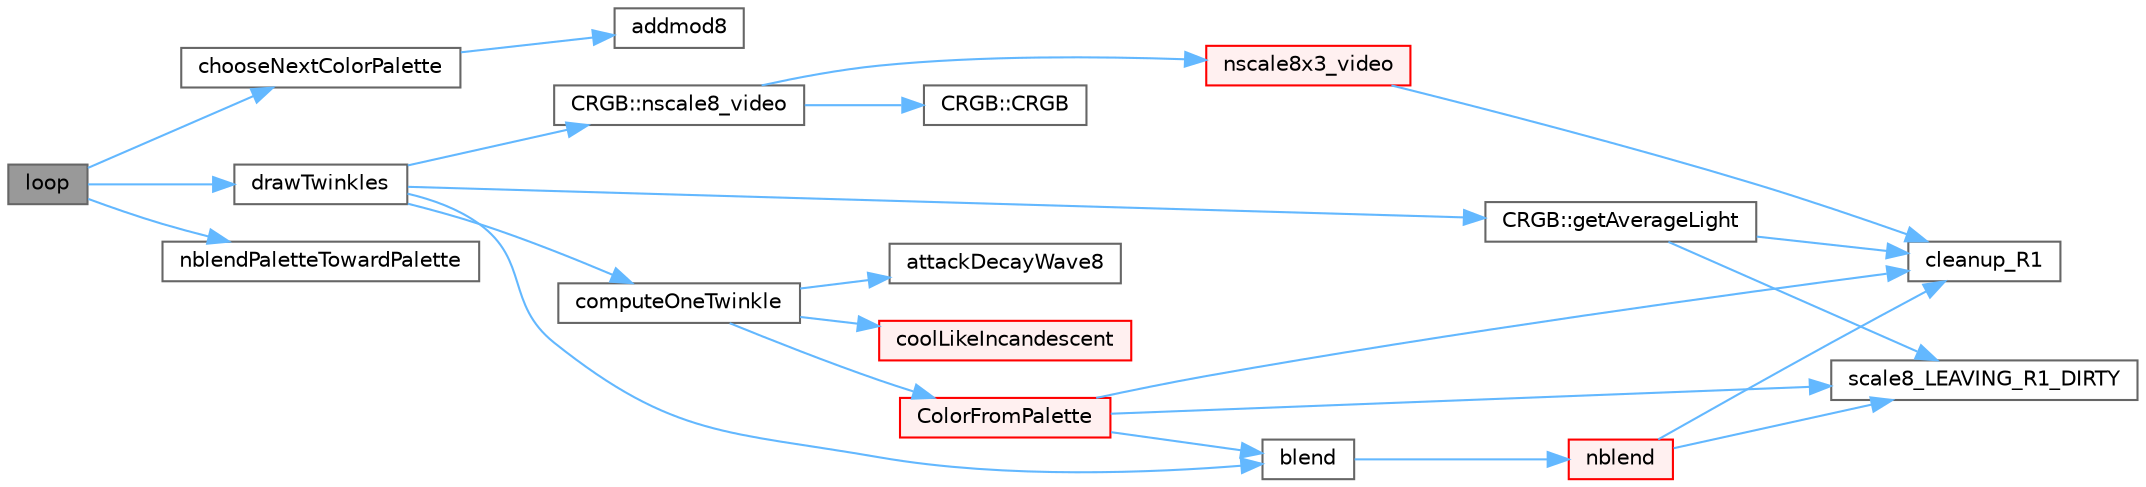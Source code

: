 digraph "loop"
{
 // LATEX_PDF_SIZE
  bgcolor="transparent";
  edge [fontname=Helvetica,fontsize=10,labelfontname=Helvetica,labelfontsize=10];
  node [fontname=Helvetica,fontsize=10,shape=box,height=0.2,width=0.4];
  rankdir="LR";
  Node1 [id="Node000001",label="loop",height=0.2,width=0.4,color="gray40", fillcolor="grey60", style="filled", fontcolor="black",tooltip=" "];
  Node1 -> Node2 [id="edge1_Node000001_Node000002",color="steelblue1",style="solid",tooltip=" "];
  Node2 [id="Node000002",label="chooseNextColorPalette",height=0.2,width=0.4,color="grey40", fillcolor="white", style="filled",URL="$d4/dd0/_twinkle_fox_8ino_a328f611f7913b54364ddd78e16fa818c.html#a328f611f7913b54364ddd78e16fa818c",tooltip=" "];
  Node2 -> Node3 [id="edge2_Node000002_Node000003",color="steelblue1",style="solid",tooltip=" "];
  Node3 [id="Node000003",label="addmod8",height=0.2,width=0.4,color="grey40", fillcolor="white", style="filled",URL="$d5/d98/group___math_ga2bcd51c47538dbc933999382e272a7a7.html#ga2bcd51c47538dbc933999382e272a7a7",tooltip="Add two numbers, and calculate the modulo of the sum and a third number, M."];
  Node1 -> Node4 [id="edge3_Node000001_Node000004",color="steelblue1",style="solid",tooltip=" "];
  Node4 [id="Node000004",label="drawTwinkles",height=0.2,width=0.4,color="grey40", fillcolor="white", style="filled",URL="$d4/dd0/_twinkle_fox_8ino_a6d0a3407d4b43c23c7bdd4aac9fc76fd.html#a6d0a3407d4b43c23c7bdd4aac9fc76fd",tooltip=" "];
  Node4 -> Node5 [id="edge4_Node000004_Node000005",color="steelblue1",style="solid",tooltip=" "];
  Node5 [id="Node000005",label="blend",height=0.2,width=0.4,color="grey40", fillcolor="white", style="filled",URL="$dc/db8/group___color_blends_ga4f06b4423f71f77346aaf5dabe7dd05c.html#ga4f06b4423f71f77346aaf5dabe7dd05c",tooltip="Computes a new color blended some fraction of the way between two other colors."];
  Node5 -> Node6 [id="edge5_Node000005_Node000006",color="steelblue1",style="solid",tooltip=" "];
  Node6 [id="Node000006",label="nblend",height=0.2,width=0.4,color="red", fillcolor="#FFF0F0", style="filled",URL="$dc/db8/group___color_blends_ga325120664a9c9b41abceee65303b0c4e.html#ga325120664a9c9b41abceee65303b0c4e",tooltip="Destructively modifies one color, blending in a given fraction of an overlay color."];
  Node6 -> Node8 [id="edge6_Node000006_Node000008",color="steelblue1",style="solid",tooltip=" "];
  Node8 [id="Node000008",label="cleanup_R1",height=0.2,width=0.4,color="grey40", fillcolor="white", style="filled",URL="$d0/da5/group___scaling_dirty_ga3fade00fb4cf5b937b973128198a7a79.html#ga3fade00fb4cf5b937b973128198a7a79",tooltip="Clean up the r1 register after a series of *LEAVING_R1_DIRTY calls."];
  Node6 -> Node9 [id="edge7_Node000006_Node000009",color="steelblue1",style="solid",tooltip=" "];
  Node9 [id="Node000009",label="scale8_LEAVING_R1_DIRTY",height=0.2,width=0.4,color="grey40", fillcolor="white", style="filled",URL="$d0/da5/group___scaling_dirty_ga7386235cada3aca429b189681d2ec56d.html#ga7386235cada3aca429b189681d2ec56d",tooltip="This version of scale8() does not clean up the R1 register on AVR."];
  Node4 -> Node10 [id="edge8_Node000004_Node000010",color="steelblue1",style="solid",tooltip=" "];
  Node10 [id="Node000010",label="computeOneTwinkle",height=0.2,width=0.4,color="grey40", fillcolor="white", style="filled",URL="$d4/dd0/_twinkle_fox_8ino_aff322ac4b9956a48a5d4e90853178b9f.html#aff322ac4b9956a48a5d4e90853178b9f",tooltip=" "];
  Node10 -> Node11 [id="edge9_Node000010_Node000011",color="steelblue1",style="solid",tooltip=" "];
  Node11 [id="Node000011",label="attackDecayWave8",height=0.2,width=0.4,color="grey40", fillcolor="white", style="filled",URL="$d4/dd0/_twinkle_fox_8ino_a4a0681804cc2a596cf7821c15aafd777.html#a4a0681804cc2a596cf7821c15aafd777",tooltip=" "];
  Node10 -> Node12 [id="edge10_Node000010_Node000012",color="steelblue1",style="solid",tooltip=" "];
  Node12 [id="Node000012",label="ColorFromPalette",height=0.2,width=0.4,color="red", fillcolor="#FFF0F0", style="filled",URL="$d2/d73/group___palette_colors_gac46e65aff3dd6519b33e27f0998f17cd.html#gac46e65aff3dd6519b33e27f0998f17cd",tooltip="Get a color from a palette."];
  Node12 -> Node5 [id="edge11_Node000012_Node000005",color="steelblue1",style="solid",tooltip=" "];
  Node12 -> Node8 [id="edge12_Node000012_Node000008",color="steelblue1",style="solid",tooltip=" "];
  Node12 -> Node9 [id="edge13_Node000012_Node000009",color="steelblue1",style="solid",tooltip=" "];
  Node10 -> Node16 [id="edge14_Node000010_Node000016",color="steelblue1",style="solid",tooltip=" "];
  Node16 [id="Node000016",label="coolLikeIncandescent",height=0.2,width=0.4,color="red", fillcolor="#FFF0F0", style="filled",URL="$d4/dd0/_twinkle_fox_8ino_a14cf156bb2b5669bf1cc2c4859c9f443.html#a14cf156bb2b5669bf1cc2c4859c9f443",tooltip=" "];
  Node4 -> Node18 [id="edge15_Node000004_Node000018",color="steelblue1",style="solid",tooltip=" "];
  Node18 [id="Node000018",label="CRGB::getAverageLight",height=0.2,width=0.4,color="grey40", fillcolor="white", style="filled",URL="$d7/d82/struct_c_r_g_b_a940908cc69606bdabe3b2d32a9097356.html#a940908cc69606bdabe3b2d32a9097356",tooltip="Get the average of the R, G, and B values."];
  Node18 -> Node8 [id="edge16_Node000018_Node000008",color="steelblue1",style="solid",tooltip=" "];
  Node18 -> Node9 [id="edge17_Node000018_Node000009",color="steelblue1",style="solid",tooltip=" "];
  Node4 -> Node19 [id="edge18_Node000004_Node000019",color="steelblue1",style="solid",tooltip=" "];
  Node19 [id="Node000019",label="CRGB::nscale8_video",height=0.2,width=0.4,color="grey40", fillcolor="white", style="filled",URL="$d7/d82/struct_c_r_g_b_a0441d6094ab8f98d800ec789c36b4461.html#a0441d6094ab8f98d800ec789c36b4461",tooltip="Scale down a RGB to N/256ths of it's current brightness using \"video\" dimming rules."];
  Node19 -> Node20 [id="edge19_Node000019_Node000020",color="steelblue1",style="solid",tooltip=" "];
  Node20 [id="Node000020",label="CRGB::CRGB",height=0.2,width=0.4,color="grey40", fillcolor="white", style="filled",URL="$d7/d82/struct_c_r_g_b_a08d8e05a3fcdb88dedb886cad9cbd3fa.html#a08d8e05a3fcdb88dedb886cad9cbd3fa",tooltip="Default constructor."];
  Node19 -> Node21 [id="edge20_Node000019_Node000021",color="steelblue1",style="solid",tooltip=" "];
  Node21 [id="Node000021",label="nscale8x3_video",height=0.2,width=0.4,color="red", fillcolor="#FFF0F0", style="filled",URL="$d0/da8/group___scaling_ga700b7f510f32e8c91385093c436c27d9.html#ga700b7f510f32e8c91385093c436c27d9",tooltip="Scale three one-byte values by a fourth one, which is treated as the numerator of a fraction whose de..."];
  Node21 -> Node8 [id="edge21_Node000021_Node000008",color="steelblue1",style="solid",tooltip=" "];
  Node1 -> Node23 [id="edge22_Node000001_Node000023",color="steelblue1",style="solid",tooltip=" "];
  Node23 [id="Node000023",label="nblendPaletteTowardPalette",height=0.2,width=0.4,color="grey40", fillcolor="white", style="filled",URL="$d2/d73/group___palette_colors_ga361799a4ba193694ad974079c980430c.html#ga361799a4ba193694ad974079c980430c",tooltip="Alter one palette by making it slightly more like a \"target palette\"."];
}

